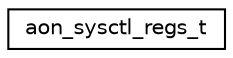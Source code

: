 digraph "Graphical Class Hierarchy"
{
 // LATEX_PDF_SIZE
  edge [fontname="Helvetica",fontsize="10",labelfontname="Helvetica",labelfontsize="10"];
  node [fontname="Helvetica",fontsize="10",shape=record];
  rankdir="LR";
  Node0 [label="aon_sysctl_regs_t",height=0.2,width=0.4,color="black", fillcolor="white", style="filled",URL="$structaon__sysctl__regs__t.html",tooltip="AON_SYSCTL registers."];
}
